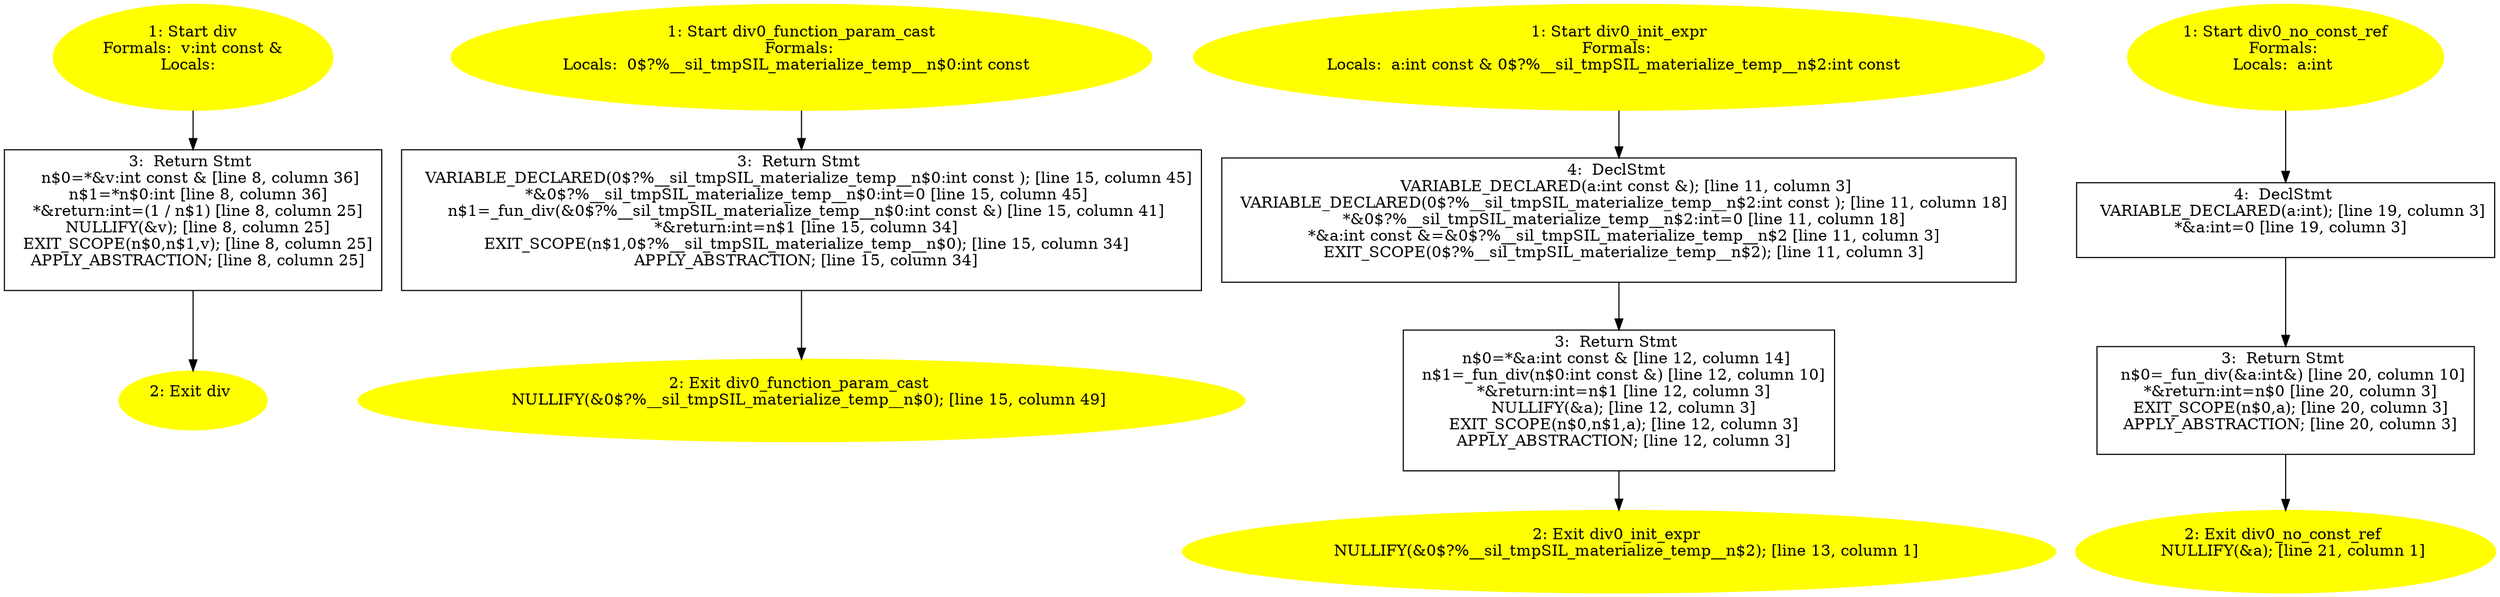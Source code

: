 /* @generated */
digraph cfg {
"div#1879538779647861770.84b17ea73594d098fb69bd947fc358c0_1" [label="1: Start div\nFormals:  v:int const &\nLocals:  \n  " color=yellow style=filled]
	

	 "div#1879538779647861770.84b17ea73594d098fb69bd947fc358c0_1" -> "div#1879538779647861770.84b17ea73594d098fb69bd947fc358c0_3" ;
"div#1879538779647861770.84b17ea73594d098fb69bd947fc358c0_2" [label="2: Exit div \n  " color=yellow style=filled]
	

"div#1879538779647861770.84b17ea73594d098fb69bd947fc358c0_3" [label="3:  Return Stmt \n   n$0=*&v:int const & [line 8, column 36]\n  n$1=*n$0:int [line 8, column 36]\n  *&return:int=(1 / n$1) [line 8, column 25]\n  NULLIFY(&v); [line 8, column 25]\n  EXIT_SCOPE(n$0,n$1,v); [line 8, column 25]\n  APPLY_ABSTRACTION; [line 8, column 25]\n " shape="box"]
	

	 "div#1879538779647861770.84b17ea73594d098fb69bd947fc358c0_3" -> "div#1879538779647861770.84b17ea73594d098fb69bd947fc358c0_2" ;
"div0_function_param_cast#10492767400319523474.071b9a9b757a9140938b53a95e971def_1" [label="1: Start div0_function_param_cast\nFormals: \nLocals:  0$?%__sil_tmpSIL_materialize_temp__n$0:int const  \n  " color=yellow style=filled]
	

	 "div0_function_param_cast#10492767400319523474.071b9a9b757a9140938b53a95e971def_1" -> "div0_function_param_cast#10492767400319523474.071b9a9b757a9140938b53a95e971def_3" ;
"div0_function_param_cast#10492767400319523474.071b9a9b757a9140938b53a95e971def_2" [label="2: Exit div0_function_param_cast \n   NULLIFY(&0$?%__sil_tmpSIL_materialize_temp__n$0); [line 15, column 49]\n " color=yellow style=filled]
	

"div0_function_param_cast#10492767400319523474.071b9a9b757a9140938b53a95e971def_3" [label="3:  Return Stmt \n   VARIABLE_DECLARED(0$?%__sil_tmpSIL_materialize_temp__n$0:int const ); [line 15, column 45]\n  *&0$?%__sil_tmpSIL_materialize_temp__n$0:int=0 [line 15, column 45]\n  n$1=_fun_div(&0$?%__sil_tmpSIL_materialize_temp__n$0:int const &) [line 15, column 41]\n  *&return:int=n$1 [line 15, column 34]\n  EXIT_SCOPE(n$1,0$?%__sil_tmpSIL_materialize_temp__n$0); [line 15, column 34]\n  APPLY_ABSTRACTION; [line 15, column 34]\n " shape="box"]
	

	 "div0_function_param_cast#10492767400319523474.071b9a9b757a9140938b53a95e971def_3" -> "div0_function_param_cast#10492767400319523474.071b9a9b757a9140938b53a95e971def_2" ;
"div0_init_expr#16429869714979266683.46e79db6a434bbf3e121689869095925_1" [label="1: Start div0_init_expr\nFormals: \nLocals:  a:int const & 0$?%__sil_tmpSIL_materialize_temp__n$2:int const  \n  " color=yellow style=filled]
	

	 "div0_init_expr#16429869714979266683.46e79db6a434bbf3e121689869095925_1" -> "div0_init_expr#16429869714979266683.46e79db6a434bbf3e121689869095925_4" ;
"div0_init_expr#16429869714979266683.46e79db6a434bbf3e121689869095925_2" [label="2: Exit div0_init_expr \n   NULLIFY(&0$?%__sil_tmpSIL_materialize_temp__n$2); [line 13, column 1]\n " color=yellow style=filled]
	

"div0_init_expr#16429869714979266683.46e79db6a434bbf3e121689869095925_3" [label="3:  Return Stmt \n   n$0=*&a:int const & [line 12, column 14]\n  n$1=_fun_div(n$0:int const &) [line 12, column 10]\n  *&return:int=n$1 [line 12, column 3]\n  NULLIFY(&a); [line 12, column 3]\n  EXIT_SCOPE(n$0,n$1,a); [line 12, column 3]\n  APPLY_ABSTRACTION; [line 12, column 3]\n " shape="box"]
	

	 "div0_init_expr#16429869714979266683.46e79db6a434bbf3e121689869095925_3" -> "div0_init_expr#16429869714979266683.46e79db6a434bbf3e121689869095925_2" ;
"div0_init_expr#16429869714979266683.46e79db6a434bbf3e121689869095925_4" [label="4:  DeclStmt \n   VARIABLE_DECLARED(a:int const &); [line 11, column 3]\n  VARIABLE_DECLARED(0$?%__sil_tmpSIL_materialize_temp__n$2:int const ); [line 11, column 18]\n  *&0$?%__sil_tmpSIL_materialize_temp__n$2:int=0 [line 11, column 18]\n  *&a:int const &=&0$?%__sil_tmpSIL_materialize_temp__n$2 [line 11, column 3]\n  EXIT_SCOPE(0$?%__sil_tmpSIL_materialize_temp__n$2); [line 11, column 3]\n " shape="box"]
	

	 "div0_init_expr#16429869714979266683.46e79db6a434bbf3e121689869095925_4" -> "div0_init_expr#16429869714979266683.46e79db6a434bbf3e121689869095925_3" ;
"div0_no_const_ref#2435860439272921671.329c6a0e35fd9b4b747df4dcffa5a9ef_1" [label="1: Start div0_no_const_ref\nFormals: \nLocals:  a:int \n  " color=yellow style=filled]
	

	 "div0_no_const_ref#2435860439272921671.329c6a0e35fd9b4b747df4dcffa5a9ef_1" -> "div0_no_const_ref#2435860439272921671.329c6a0e35fd9b4b747df4dcffa5a9ef_4" ;
"div0_no_const_ref#2435860439272921671.329c6a0e35fd9b4b747df4dcffa5a9ef_2" [label="2: Exit div0_no_const_ref \n   NULLIFY(&a); [line 21, column 1]\n " color=yellow style=filled]
	

"div0_no_const_ref#2435860439272921671.329c6a0e35fd9b4b747df4dcffa5a9ef_3" [label="3:  Return Stmt \n   n$0=_fun_div(&a:int&) [line 20, column 10]\n  *&return:int=n$0 [line 20, column 3]\n  EXIT_SCOPE(n$0,a); [line 20, column 3]\n  APPLY_ABSTRACTION; [line 20, column 3]\n " shape="box"]
	

	 "div0_no_const_ref#2435860439272921671.329c6a0e35fd9b4b747df4dcffa5a9ef_3" -> "div0_no_const_ref#2435860439272921671.329c6a0e35fd9b4b747df4dcffa5a9ef_2" ;
"div0_no_const_ref#2435860439272921671.329c6a0e35fd9b4b747df4dcffa5a9ef_4" [label="4:  DeclStmt \n   VARIABLE_DECLARED(a:int); [line 19, column 3]\n  *&a:int=0 [line 19, column 3]\n " shape="box"]
	

	 "div0_no_const_ref#2435860439272921671.329c6a0e35fd9b4b747df4dcffa5a9ef_4" -> "div0_no_const_ref#2435860439272921671.329c6a0e35fd9b4b747df4dcffa5a9ef_3" ;
}
